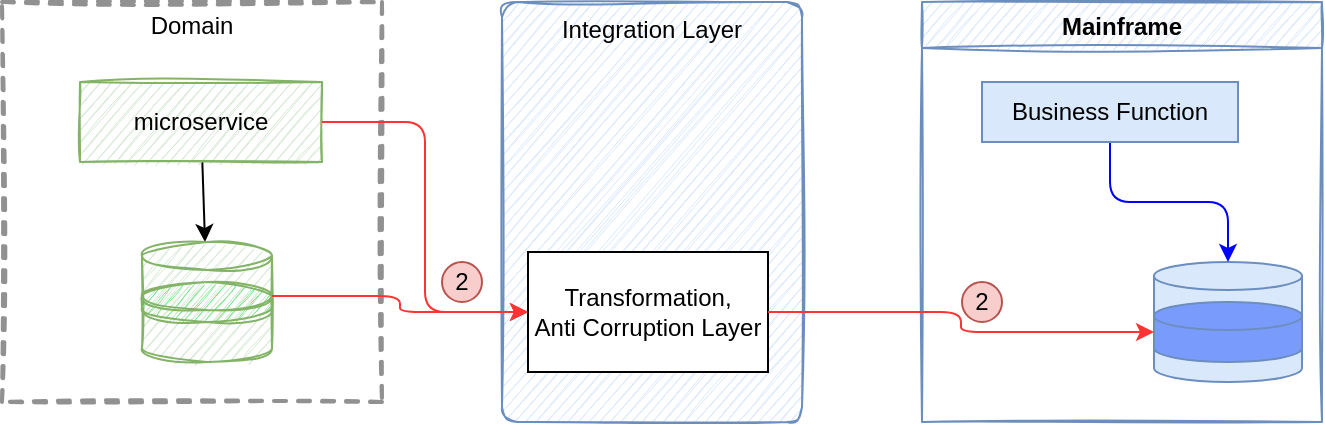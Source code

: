 <mxfile>
    <diagram id="0HKSw33PQWi8Kua1xZyR" name="Page-1">
        <mxGraphModel dx="731" dy="492" grid="1" gridSize="10" guides="1" tooltips="1" connect="1" arrows="1" fold="1" page="1" pageScale="1" pageWidth="850" pageHeight="1100" math="0" shadow="0">
            <root>
                <mxCell id="0"/>
                <mxCell id="1" parent="0"/>
                <mxCell id="3" value="Domain" style="fontStyle=0;verticalAlign=top;align=center;spacingTop=-2;fillColor=none;rounded=0;whiteSpace=wrap;html=1;strokeColor=#919191;strokeWidth=2;dashed=1;container=1;collapsible=0;expand=0;recursiveResize=0;sketch=1;" vertex="1" parent="1">
                    <mxGeometry x="20" y="80" width="190" height="200" as="geometry"/>
                </mxCell>
                <mxCell id="5" style="edgeStyle=none;html=1;" edge="1" parent="3" source="2" target="4">
                    <mxGeometry relative="1" as="geometry"/>
                </mxCell>
                <mxCell id="2" value="microservice" style="rounded=0;whiteSpace=wrap;html=1;sketch=1;fillColor=#d5e8d4;strokeColor=#82b366;" vertex="1" parent="3">
                    <mxGeometry x="39" y="40" width="121" height="40" as="geometry"/>
                </mxCell>
                <mxCell id="4" value="" style="shape=cylinder3;whiteSpace=wrap;html=1;boundedLbl=1;backgroundOutline=1;size=7.003;sketch=1;fillColor=#d5e8d4;strokeColor=#82b366;" vertex="1" parent="3">
                    <mxGeometry x="70" y="120" width="65" height="60" as="geometry"/>
                </mxCell>
                <mxCell id="6" value="Integration Layer" style="rounded=1;whiteSpace=wrap;html=1;sketch=1;verticalAlign=top;fillColor=#dae8fc;strokeColor=#6c8ebf;arcSize=5;" vertex="1" parent="1">
                    <mxGeometry x="270" y="80" width="150" height="210" as="geometry"/>
                </mxCell>
                <mxCell id="36" value="Mainframe" style="swimlane;sketch=1;fillColor=#dae8fc;strokeColor=#6c8ebf;" vertex="1" parent="1">
                    <mxGeometry x="480" y="80" width="200" height="210" as="geometry"/>
                </mxCell>
                <mxCell id="37" value="" style="shape=cylinder3;whiteSpace=wrap;html=1;boundedLbl=1;backgroundOutline=1;size=7.003;sketch=0;fillColor=#dae8fc;strokeColor=#6c8ebf;" vertex="1" parent="36">
                    <mxGeometry x="116" y="130" width="74" height="60" as="geometry"/>
                </mxCell>
                <mxCell id="39" style="edgeStyle=orthogonalEdgeStyle;sketch=0;html=1;entryX=0.5;entryY=0;entryDx=0;entryDy=0;entryPerimeter=0;strokeColor=#0000FF;" edge="1" parent="36" source="38" target="37">
                    <mxGeometry relative="1" as="geometry"/>
                </mxCell>
                <mxCell id="38" value="Business Function" style="whiteSpace=wrap;html=1;sketch=0;fillColor=#dae8fc;strokeColor=#6c8ebf;" vertex="1" parent="36">
                    <mxGeometry x="30" y="40" width="128" height="30" as="geometry"/>
                </mxCell>
                <mxCell id="41" value="Transformation, &lt;br&gt;Anti Corruption Layer" style="whiteSpace=wrap;html=1;sketch=0;" vertex="1" parent="1">
                    <mxGeometry x="283" y="205" width="120" height="60" as="geometry"/>
                </mxCell>
                <mxCell id="42" value="integration flows" parent="0" visible="0"/>
                <object label="New Data" id="51">
                    <mxCell parent="0"/>
                </object>
                <mxCell id="49" value="" style="shape=cylinder3;whiteSpace=wrap;html=1;boundedLbl=1;backgroundOutline=1;size=7.003;sketch=1;fillColor=#84E892;strokeColor=#82b366;" vertex="1" parent="51">
                    <mxGeometry x="90" y="220" width="65" height="20" as="geometry"/>
                </mxCell>
                <mxCell id="48" value="" style="shape=cylinder3;whiteSpace=wrap;html=1;boundedLbl=1;backgroundOutline=1;size=7.003;sketch=0;fillColor=#799CFC;strokeColor=#6c8ebf;" vertex="1" parent="51">
                    <mxGeometry x="596" y="230" width="74" height="30" as="geometry"/>
                </mxCell>
                <mxCell id="50" value="from-new" parent="0" visible="0"/>
                <mxCell id="40" style="edgeStyle=orthogonalEdgeStyle;sketch=0;html=1;entryX=1;entryY=0.5;entryDx=0;entryDy=0;strokeColor=#0000FF;startArrow=classic;startFill=1;endArrow=none;endFill=0;exitX=0.25;exitY=1;exitDx=0;exitDy=0;" edge="1" parent="50" source="38" target="41">
                    <mxGeometry relative="1" as="geometry">
                        <Array as="points">
                            <mxPoint x="524" y="235"/>
                        </Array>
                    </mxGeometry>
                </mxCell>
                <mxCell id="35" style="edgeStyle=orthogonalEdgeStyle;html=1;exitX=1;exitY=0.5;exitDx=0;exitDy=0;sketch=0;startArrow=none;startFill=0;entryX=0;entryY=0.5;entryDx=0;entryDy=0;exitPerimeter=0;strokeColor=#0000FF;" edge="1" parent="50" source="4" target="41">
                    <mxGeometry relative="1" as="geometry">
                        <mxPoint x="130.082" y="323.9" as="targetPoint"/>
                    </mxGeometry>
                </mxCell>
                <mxCell id="43" value="1" style="ellipse;whiteSpace=wrap;html=1;aspect=fixed;sketch=0;fillColor=#dae8fc;strokeColor=#6c8ebf;" vertex="1" parent="50">
                    <mxGeometry x="230" y="200" width="20" height="20" as="geometry"/>
                </mxCell>
                <mxCell id="47" value="1" style="ellipse;whiteSpace=wrap;html=1;aspect=fixed;sketch=0;fillColor=#dae8fc;strokeColor=#6c8ebf;" vertex="1" parent="50">
                    <mxGeometry x="490" y="210" width="20" height="20" as="geometry"/>
                </mxCell>
                <object label="push-from-legacy" id="52">
                    <mxCell parent="0" visible="0"/>
                </object>
                <mxCell id="53" style="edgeStyle=orthogonalEdgeStyle;sketch=0;html=1;startArrow=none;startFill=0;endArrow=classic;endFill=1;strokeColor=#009900;" edge="1" parent="52" source="48" target="41">
                    <mxGeometry relative="1" as="geometry"/>
                </mxCell>
                <mxCell id="54" style="edgeStyle=orthogonalEdgeStyle;sketch=0;html=1;entryX=1;entryY=0.5;entryDx=0;entryDy=0;entryPerimeter=0;startArrow=none;startFill=0;endArrow=classic;endFill=1;strokeColor=#009900;" edge="1" parent="52" source="41" target="49">
                    <mxGeometry relative="1" as="geometry"/>
                </mxCell>
                <mxCell id="55" value="3" style="ellipse;whiteSpace=wrap;html=1;aspect=fixed;sketch=0;fillColor=#d5e8d4;strokeColor=#82b366;" vertex="1" parent="52">
                    <mxGeometry x="240" y="210" width="20" height="20" as="geometry"/>
                </mxCell>
                <mxCell id="56" value="3" style="ellipse;whiteSpace=wrap;html=1;aspect=fixed;sketch=0;fillColor=#d5e8d4;strokeColor=#82b366;" vertex="1" parent="52">
                    <mxGeometry x="550" y="220" width="20" height="20" as="geometry"/>
                </mxCell>
                <mxCell id="59" value="read-from-legacy" parent="0" visible="0"/>
                <mxCell id="57" value="" style="edgeStyle=orthogonalEdgeStyle;sketch=0;html=1;startArrow=classic;startFill=1;endArrow=none;endFill=0;strokeColor=#0000FF;entryX=0;entryY=0.5;entryDx=0;entryDy=0;" edge="1" parent="59" source="2" target="41">
                    <mxGeometry relative="1" as="geometry"/>
                </mxCell>
                <mxCell id="60" value="1" style="ellipse;whiteSpace=wrap;html=1;aspect=fixed;sketch=0;fillColor=#d5e8d4;strokeColor=#82b366;" vertex="1" parent="59">
                    <mxGeometry x="240" y="210" width="20" height="20" as="geometry"/>
                </mxCell>
                <mxCell id="61" style="edgeStyle=orthogonalEdgeStyle;sketch=0;html=1;entryX=1;entryY=0.5;entryDx=0;entryDy=0;startArrow=none;startFill=0;endArrow=classic;endFill=1;strokeColor=#0000FF;" edge="1" parent="59" source="37" target="41">
                    <mxGeometry relative="1" as="geometry"/>
                </mxCell>
                <object label="push to legacy" id="62">
                    <mxCell parent="0"/>
                </object>
                <mxCell id="63" style="edgeStyle=orthogonalEdgeStyle;sketch=0;html=1;entryX=0;entryY=0.5;entryDx=0;entryDy=0;startArrow=none;startFill=0;endArrow=classic;endFill=1;strokeColor=#FF3333;" edge="1" parent="62" source="2" target="41">
                    <mxGeometry relative="1" as="geometry"/>
                </mxCell>
                <mxCell id="64" style="edgeStyle=orthogonalEdgeStyle;sketch=0;html=1;startArrow=none;startFill=0;endArrow=classic;endFill=1;strokeColor=#FF3333;" edge="1" parent="62" source="41" target="48">
                    <mxGeometry relative="1" as="geometry"/>
                </mxCell>
                <mxCell id="65" value="2" style="ellipse;whiteSpace=wrap;html=1;aspect=fixed;sketch=0;fillColor=#f8cecc;strokeColor=#b85450;" vertex="1" parent="62">
                    <mxGeometry x="240" y="210" width="20" height="20" as="geometry"/>
                </mxCell>
                <mxCell id="66" value="2" style="ellipse;whiteSpace=wrap;html=1;aspect=fixed;sketch=0;fillColor=#f8cecc;strokeColor=#b85450;" vertex="1" parent="62">
                    <mxGeometry x="500" y="220" width="20" height="20" as="geometry"/>
                </mxCell>
                <mxCell id="72" style="edgeStyle=orthogonalEdgeStyle;sketch=0;html=1;entryX=0;entryY=0.5;entryDx=0;entryDy=0;startArrow=none;startFill=0;endArrow=classic;endFill=1;strokeColor=#FF3333;exitX=1;exitY=0;exitDx=0;exitDy=7.003;exitPerimeter=0;" edge="1" parent="62" source="49" target="41">
                    <mxGeometry relative="1" as="geometry">
                        <mxPoint x="190" y="150" as="sourcePoint"/>
                        <mxPoint x="293" y="245" as="targetPoint"/>
                    </mxGeometry>
                </mxCell>
                <object label="read-from-legacy" id="67">
                    <mxCell parent="0" visible="0"/>
                </object>
                <mxCell id="68" style="edgeStyle=orthogonalEdgeStyle;sketch=0;html=1;entryX=1;entryY=0.5;entryDx=0;entryDy=0;startArrow=none;startFill=0;endArrow=classic;endFill=1;strokeColor=#7F00FF;" edge="1" parent="67" source="41" target="2">
                    <mxGeometry relative="1" as="geometry"/>
                </mxCell>
                <mxCell id="69" style="edgeStyle=orthogonalEdgeStyle;sketch=0;html=1;entryX=1;entryY=0.5;entryDx=0;entryDy=0;startArrow=none;startFill=0;endArrow=classic;endFill=1;strokeColor=#7F00FF;" edge="1" parent="67" source="48" target="41">
                    <mxGeometry relative="1" as="geometry"/>
                </mxCell>
                <mxCell id="71" value="4" style="ellipse;whiteSpace=wrap;html=1;aspect=fixed;sketch=0;fillColor=#e1d5e7;strokeColor=#9673a6;" vertex="1" parent="67">
                    <mxGeometry x="240" y="200" width="20" height="20" as="geometry"/>
                </mxCell>
                <mxCell id="70" value="4" style="ellipse;whiteSpace=wrap;html=1;aspect=fixed;sketch=0;fillColor=#e1d5e7;strokeColor=#9673a6;" vertex="1" parent="67">
                    <mxGeometry x="510" y="220" width="20" height="20" as="geometry"/>
                </mxCell>
            </root>
        </mxGraphModel>
    </diagram>
</mxfile>